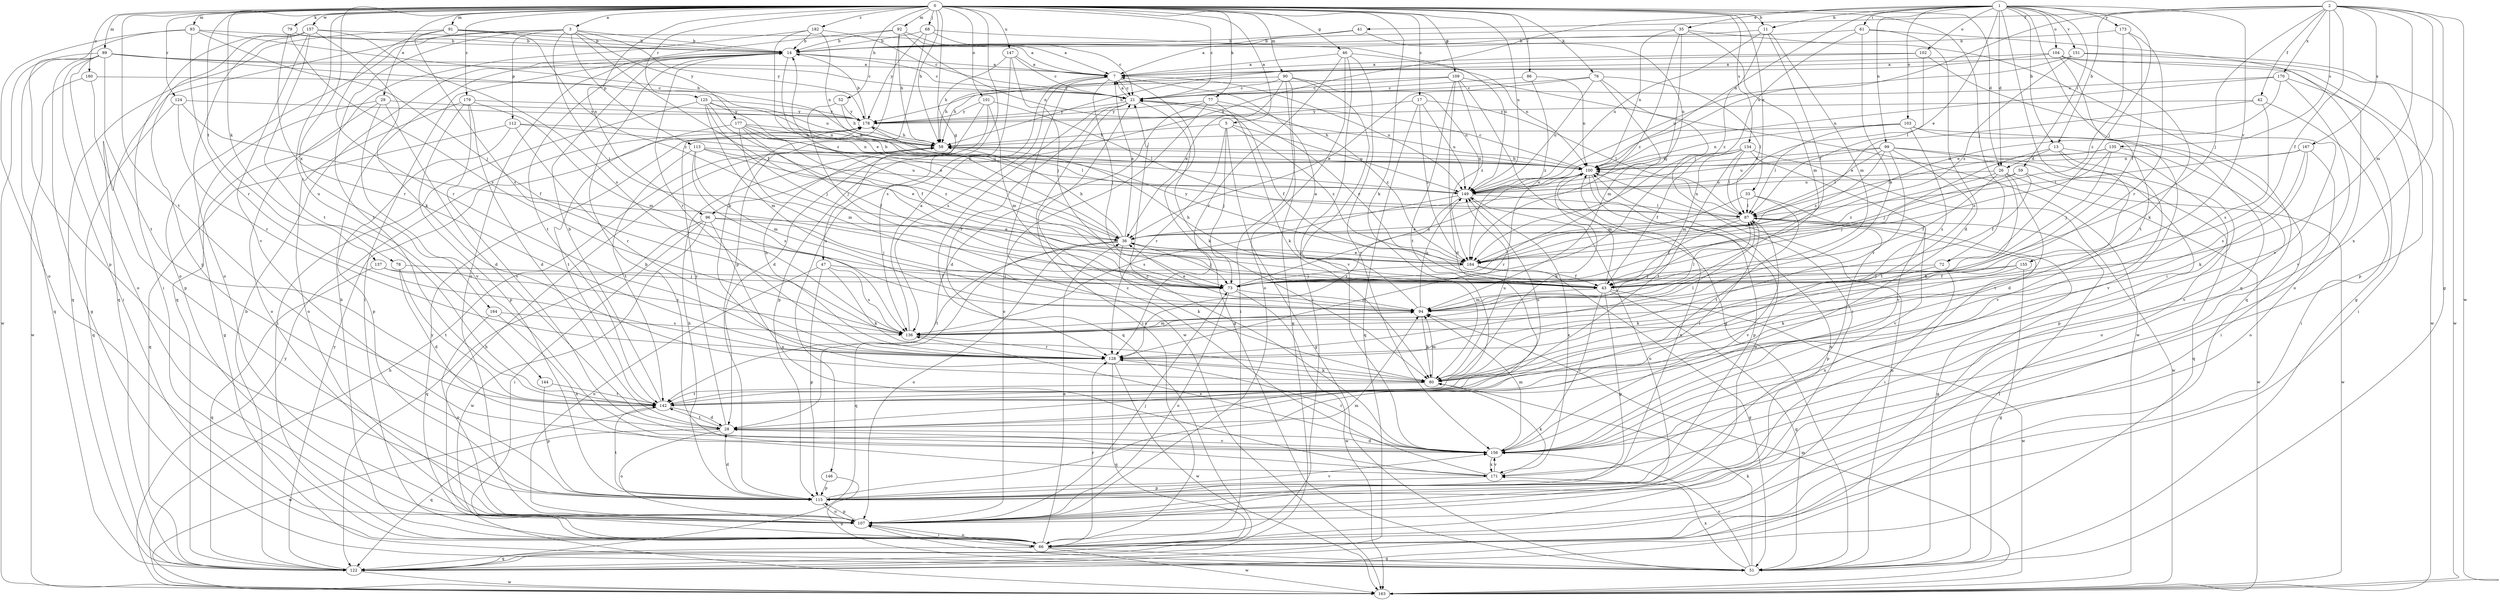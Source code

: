 strict digraph  {
0;
1;
2;
3;
5;
7;
11;
13;
14;
17;
21;
26;
28;
29;
33;
35;
36;
41;
42;
43;
46;
47;
51;
52;
58;
59;
61;
66;
68;
72;
73;
76;
77;
78;
79;
80;
86;
87;
89;
90;
91;
92;
93;
94;
96;
99;
100;
101;
102;
103;
104;
107;
109;
112;
113;
115;
122;
124;
125;
128;
134;
135;
136;
137;
142;
144;
146;
147;
149;
151;
155;
156;
157;
163;
164;
167;
170;
171;
173;
177;
178;
179;
180;
182;
184;
0 -> 3  [label=a];
0 -> 5  [label=a];
0 -> 11  [label=b];
0 -> 17  [label=c];
0 -> 21  [label=c];
0 -> 26  [label=d];
0 -> 29  [label=e];
0 -> 33  [label=e];
0 -> 46  [label=g];
0 -> 47  [label=g];
0 -> 52  [label=h];
0 -> 58  [label=h];
0 -> 68  [label=j];
0 -> 72  [label=j];
0 -> 76  [label=k];
0 -> 77  [label=k];
0 -> 78  [label=k];
0 -> 79  [label=k];
0 -> 80  [label=k];
0 -> 86  [label=l];
0 -> 89  [label=m];
0 -> 90  [label=m];
0 -> 91  [label=m];
0 -> 92  [label=m];
0 -> 93  [label=m];
0 -> 96  [label=n];
0 -> 101  [label=o];
0 -> 109  [label=p];
0 -> 124  [label=r];
0 -> 125  [label=r];
0 -> 134  [label=s];
0 -> 137  [label=t];
0 -> 142  [label=t];
0 -> 144  [label=u];
0 -> 146  [label=u];
0 -> 147  [label=u];
0 -> 149  [label=u];
0 -> 157  [label=w];
0 -> 164  [label=x];
0 -> 179  [label=z];
0 -> 180  [label=z];
0 -> 182  [label=z];
1 -> 11  [label=b];
1 -> 13  [label=b];
1 -> 26  [label=d];
1 -> 35  [label=e];
1 -> 36  [label=e];
1 -> 59  [label=i];
1 -> 61  [label=i];
1 -> 66  [label=i];
1 -> 72  [label=j];
1 -> 96  [label=n];
1 -> 99  [label=n];
1 -> 100  [label=n];
1 -> 102  [label=o];
1 -> 103  [label=o];
1 -> 104  [label=o];
1 -> 122  [label=q];
1 -> 151  [label=v];
1 -> 155  [label=v];
1 -> 173  [label=y];
2 -> 13  [label=b];
2 -> 41  [label=f];
2 -> 42  [label=f];
2 -> 43  [label=f];
2 -> 51  [label=g];
2 -> 73  [label=j];
2 -> 94  [label=m];
2 -> 135  [label=s];
2 -> 149  [label=u];
2 -> 163  [label=w];
2 -> 167  [label=x];
2 -> 170  [label=x];
2 -> 171  [label=x];
3 -> 14  [label=b];
3 -> 43  [label=f];
3 -> 73  [label=j];
3 -> 107  [label=o];
3 -> 112  [label=p];
3 -> 113  [label=p];
3 -> 122  [label=q];
3 -> 142  [label=t];
3 -> 177  [label=y];
3 -> 178  [label=y];
5 -> 51  [label=g];
5 -> 58  [label=h];
5 -> 73  [label=j];
5 -> 128  [label=r];
5 -> 149  [label=u];
5 -> 184  [label=z];
7 -> 21  [label=c];
7 -> 51  [label=g];
7 -> 73  [label=j];
7 -> 136  [label=s];
7 -> 149  [label=u];
7 -> 163  [label=w];
11 -> 14  [label=j];
11 -> 43  [label=f];
11 -> 94  [label=m];
11 -> 149  [label=u];
11 -> 184  [label=z];
13 -> 26  [label=d];
13 -> 28  [label=d];
13 -> 73  [label=j];
13 -> 115  [label=p];
13 -> 156  [label=v];
14 -> 7  [label=a];
14 -> 21  [label=c];
14 -> 36  [label=e];
14 -> 66  [label=i];
14 -> 128  [label=r];
14 -> 142  [label=t];
17 -> 87  [label=l];
17 -> 122  [label=q];
17 -> 149  [label=u];
17 -> 178  [label=y];
17 -> 184  [label=z];
21 -> 7  [label=a];
21 -> 43  [label=f];
21 -> 66  [label=i];
21 -> 80  [label=k];
21 -> 122  [label=q];
21 -> 128  [label=r];
21 -> 178  [label=y];
26 -> 43  [label=f];
26 -> 80  [label=k];
26 -> 142  [label=t];
26 -> 149  [label=u];
26 -> 163  [label=w];
26 -> 184  [label=z];
28 -> 87  [label=l];
28 -> 107  [label=o];
28 -> 122  [label=q];
28 -> 142  [label=t];
28 -> 156  [label=v];
28 -> 178  [label=y];
29 -> 28  [label=d];
29 -> 51  [label=g];
29 -> 107  [label=o];
29 -> 156  [label=v];
29 -> 178  [label=y];
33 -> 87  [label=l];
33 -> 142  [label=t];
33 -> 156  [label=v];
33 -> 184  [label=z];
35 -> 14  [label=b];
35 -> 73  [label=j];
35 -> 94  [label=m];
35 -> 100  [label=n];
35 -> 122  [label=q];
35 -> 184  [label=z];
36 -> 7  [label=a];
36 -> 14  [label=b];
36 -> 58  [label=h];
36 -> 73  [label=j];
36 -> 80  [label=k];
36 -> 107  [label=o];
36 -> 122  [label=q];
36 -> 142  [label=t];
36 -> 184  [label=z];
41 -> 7  [label=a];
41 -> 14  [label=b];
41 -> 149  [label=u];
42 -> 36  [label=e];
42 -> 66  [label=i];
42 -> 136  [label=s];
42 -> 178  [label=y];
43 -> 21  [label=c];
43 -> 51  [label=g];
43 -> 58  [label=h];
43 -> 94  [label=m];
43 -> 100  [label=n];
43 -> 115  [label=p];
43 -> 156  [label=v];
43 -> 163  [label=w];
46 -> 7  [label=a];
46 -> 66  [label=i];
46 -> 100  [label=n];
46 -> 107  [label=o];
46 -> 128  [label=r];
46 -> 156  [label=v];
47 -> 73  [label=j];
47 -> 80  [label=k];
47 -> 107  [label=o];
47 -> 115  [label=p];
47 -> 136  [label=s];
51 -> 80  [label=k];
51 -> 87  [label=l];
51 -> 100  [label=n];
51 -> 107  [label=o];
51 -> 156  [label=v];
51 -> 171  [label=x];
52 -> 58  [label=h];
52 -> 73  [label=j];
52 -> 178  [label=y];
58 -> 100  [label=n];
59 -> 43  [label=f];
59 -> 73  [label=j];
59 -> 149  [label=u];
59 -> 163  [label=w];
61 -> 14  [label=b];
61 -> 28  [label=d];
61 -> 51  [label=g];
61 -> 73  [label=j];
61 -> 136  [label=s];
66 -> 14  [label=b];
66 -> 36  [label=e];
66 -> 51  [label=g];
66 -> 58  [label=h];
66 -> 107  [label=o];
66 -> 122  [label=q];
66 -> 128  [label=r];
66 -> 163  [label=w];
66 -> 178  [label=y];
68 -> 14  [label=b];
68 -> 21  [label=c];
68 -> 115  [label=p];
68 -> 149  [label=u];
68 -> 178  [label=y];
72 -> 73  [label=j];
72 -> 80  [label=k];
72 -> 171  [label=x];
73 -> 94  [label=m];
73 -> 100  [label=n];
73 -> 107  [label=o];
73 -> 163  [label=w];
76 -> 21  [label=c];
76 -> 36  [label=e];
76 -> 66  [label=i];
76 -> 87  [label=l];
76 -> 94  [label=m];
76 -> 149  [label=u];
77 -> 28  [label=d];
77 -> 80  [label=k];
77 -> 107  [label=o];
77 -> 178  [label=y];
77 -> 184  [label=z];
78 -> 28  [label=d];
78 -> 43  [label=f];
78 -> 142  [label=t];
79 -> 14  [label=b];
79 -> 128  [label=r];
79 -> 136  [label=s];
80 -> 94  [label=m];
80 -> 142  [label=t];
80 -> 149  [label=u];
86 -> 21  [label=c];
86 -> 100  [label=n];
86 -> 184  [label=z];
87 -> 36  [label=e];
87 -> 43  [label=f];
87 -> 51  [label=g];
87 -> 66  [label=i];
87 -> 100  [label=n];
87 -> 115  [label=p];
87 -> 156  [label=v];
89 -> 7  [label=a];
89 -> 21  [label=c];
89 -> 51  [label=g];
89 -> 66  [label=i];
89 -> 107  [label=o];
89 -> 122  [label=q];
89 -> 142  [label=t];
89 -> 149  [label=u];
89 -> 163  [label=w];
90 -> 21  [label=c];
90 -> 36  [label=e];
90 -> 58  [label=h];
90 -> 66  [label=i];
90 -> 122  [label=q];
90 -> 149  [label=u];
90 -> 156  [label=v];
91 -> 7  [label=a];
91 -> 14  [label=b];
91 -> 122  [label=q];
91 -> 128  [label=r];
91 -> 136  [label=s];
91 -> 184  [label=z];
92 -> 7  [label=a];
92 -> 14  [label=b];
92 -> 58  [label=h];
92 -> 80  [label=k];
92 -> 100  [label=n];
92 -> 107  [label=o];
93 -> 14  [label=b];
93 -> 58  [label=h];
93 -> 73  [label=j];
93 -> 107  [label=o];
93 -> 115  [label=p];
93 -> 128  [label=r];
94 -> 7  [label=a];
94 -> 36  [label=e];
94 -> 80  [label=k];
94 -> 87  [label=l];
94 -> 136  [label=s];
94 -> 149  [label=u];
96 -> 36  [label=e];
96 -> 66  [label=i];
96 -> 73  [label=j];
96 -> 122  [label=q];
96 -> 163  [label=w];
96 -> 171  [label=x];
99 -> 87  [label=l];
99 -> 100  [label=n];
99 -> 107  [label=o];
99 -> 122  [label=q];
99 -> 128  [label=r];
99 -> 142  [label=t];
99 -> 149  [label=u];
99 -> 184  [label=z];
100 -> 21  [label=c];
100 -> 58  [label=h];
100 -> 80  [label=k];
100 -> 107  [label=o];
100 -> 115  [label=p];
100 -> 128  [label=r];
100 -> 149  [label=u];
101 -> 28  [label=d];
101 -> 87  [label=l];
101 -> 94  [label=m];
101 -> 115  [label=p];
101 -> 178  [label=y];
102 -> 7  [label=a];
102 -> 58  [label=h];
102 -> 87  [label=l];
102 -> 156  [label=v];
103 -> 58  [label=h];
103 -> 66  [label=i];
103 -> 87  [label=l];
103 -> 100  [label=n];
103 -> 136  [label=s];
103 -> 156  [label=v];
104 -> 7  [label=a];
104 -> 80  [label=k];
104 -> 107  [label=o];
104 -> 142  [label=t];
104 -> 163  [label=w];
104 -> 178  [label=y];
107 -> 66  [label=i];
107 -> 73  [label=j];
107 -> 100  [label=n];
107 -> 115  [label=p];
107 -> 149  [label=u];
109 -> 21  [label=c];
109 -> 28  [label=d];
109 -> 51  [label=g];
109 -> 58  [label=h];
109 -> 142  [label=t];
109 -> 163  [label=w];
109 -> 184  [label=z];
112 -> 58  [label=h];
112 -> 115  [label=p];
112 -> 122  [label=q];
112 -> 128  [label=r];
112 -> 149  [label=u];
113 -> 36  [label=e];
113 -> 94  [label=m];
113 -> 100  [label=n];
113 -> 136  [label=s];
113 -> 142  [label=t];
113 -> 149  [label=u];
115 -> 28  [label=d];
115 -> 58  [label=h];
115 -> 94  [label=m];
115 -> 100  [label=n];
115 -> 107  [label=o];
115 -> 142  [label=t];
115 -> 156  [label=v];
122 -> 14  [label=b];
122 -> 163  [label=w];
122 -> 178  [label=y];
124 -> 43  [label=f];
124 -> 122  [label=q];
124 -> 128  [label=r];
124 -> 178  [label=y];
125 -> 36  [label=e];
125 -> 43  [label=f];
125 -> 66  [label=i];
125 -> 73  [label=j];
125 -> 94  [label=m];
125 -> 100  [label=n];
125 -> 178  [label=y];
128 -> 58  [label=h];
128 -> 80  [label=k];
128 -> 87  [label=l];
128 -> 122  [label=q];
128 -> 163  [label=w];
134 -> 43  [label=f];
134 -> 87  [label=l];
134 -> 94  [label=m];
134 -> 100  [label=n];
134 -> 142  [label=t];
134 -> 156  [label=v];
134 -> 163  [label=w];
135 -> 73  [label=j];
135 -> 87  [label=l];
135 -> 100  [label=n];
135 -> 156  [label=v];
135 -> 184  [label=z];
136 -> 7  [label=a];
136 -> 94  [label=m];
136 -> 128  [label=r];
137 -> 73  [label=j];
137 -> 122  [label=q];
137 -> 136  [label=s];
142 -> 14  [label=b];
142 -> 28  [label=d];
142 -> 149  [label=u];
142 -> 163  [label=w];
144 -> 115  [label=p];
144 -> 142  [label=t];
146 -> 51  [label=g];
146 -> 115  [label=p];
147 -> 7  [label=a];
147 -> 21  [label=c];
147 -> 58  [label=h];
147 -> 73  [label=j];
147 -> 136  [label=s];
149 -> 87  [label=l];
149 -> 128  [label=r];
149 -> 136  [label=s];
149 -> 171  [label=x];
151 -> 7  [label=a];
151 -> 115  [label=p];
151 -> 149  [label=u];
151 -> 163  [label=w];
151 -> 184  [label=z];
155 -> 43  [label=f];
155 -> 51  [label=g];
155 -> 73  [label=j];
155 -> 80  [label=k];
156 -> 21  [label=c];
156 -> 28  [label=d];
156 -> 94  [label=m];
156 -> 128  [label=r];
156 -> 136  [label=s];
156 -> 171  [label=x];
157 -> 14  [label=b];
157 -> 66  [label=i];
157 -> 80  [label=k];
157 -> 107  [label=o];
157 -> 115  [label=p];
157 -> 136  [label=s];
157 -> 142  [label=t];
157 -> 156  [label=v];
163 -> 58  [label=h];
163 -> 94  [label=m];
163 -> 178  [label=y];
164 -> 107  [label=o];
164 -> 136  [label=s];
164 -> 171  [label=x];
167 -> 80  [label=k];
167 -> 87  [label=l];
167 -> 100  [label=n];
167 -> 107  [label=o];
167 -> 136  [label=s];
170 -> 21  [label=c];
170 -> 36  [label=e];
170 -> 66  [label=i];
170 -> 100  [label=n];
170 -> 156  [label=v];
171 -> 14  [label=b];
171 -> 21  [label=c];
171 -> 80  [label=k];
171 -> 115  [label=p];
171 -> 156  [label=v];
173 -> 14  [label=b];
173 -> 43  [label=f];
173 -> 128  [label=r];
173 -> 184  [label=z];
177 -> 43  [label=f];
177 -> 58  [label=h];
177 -> 87  [label=l];
177 -> 94  [label=m];
177 -> 100  [label=n];
177 -> 142  [label=t];
177 -> 184  [label=z];
178 -> 14  [label=b];
178 -> 58  [label=h];
179 -> 28  [label=d];
179 -> 94  [label=m];
179 -> 107  [label=o];
179 -> 115  [label=p];
179 -> 156  [label=v];
179 -> 178  [label=y];
180 -> 21  [label=c];
180 -> 115  [label=p];
180 -> 163  [label=w];
182 -> 14  [label=b];
182 -> 21  [label=c];
182 -> 100  [label=n];
182 -> 122  [label=q];
182 -> 184  [label=z];
184 -> 36  [label=e];
184 -> 43  [label=f];
184 -> 51  [label=g];
184 -> 73  [label=j];
184 -> 178  [label=y];
}
